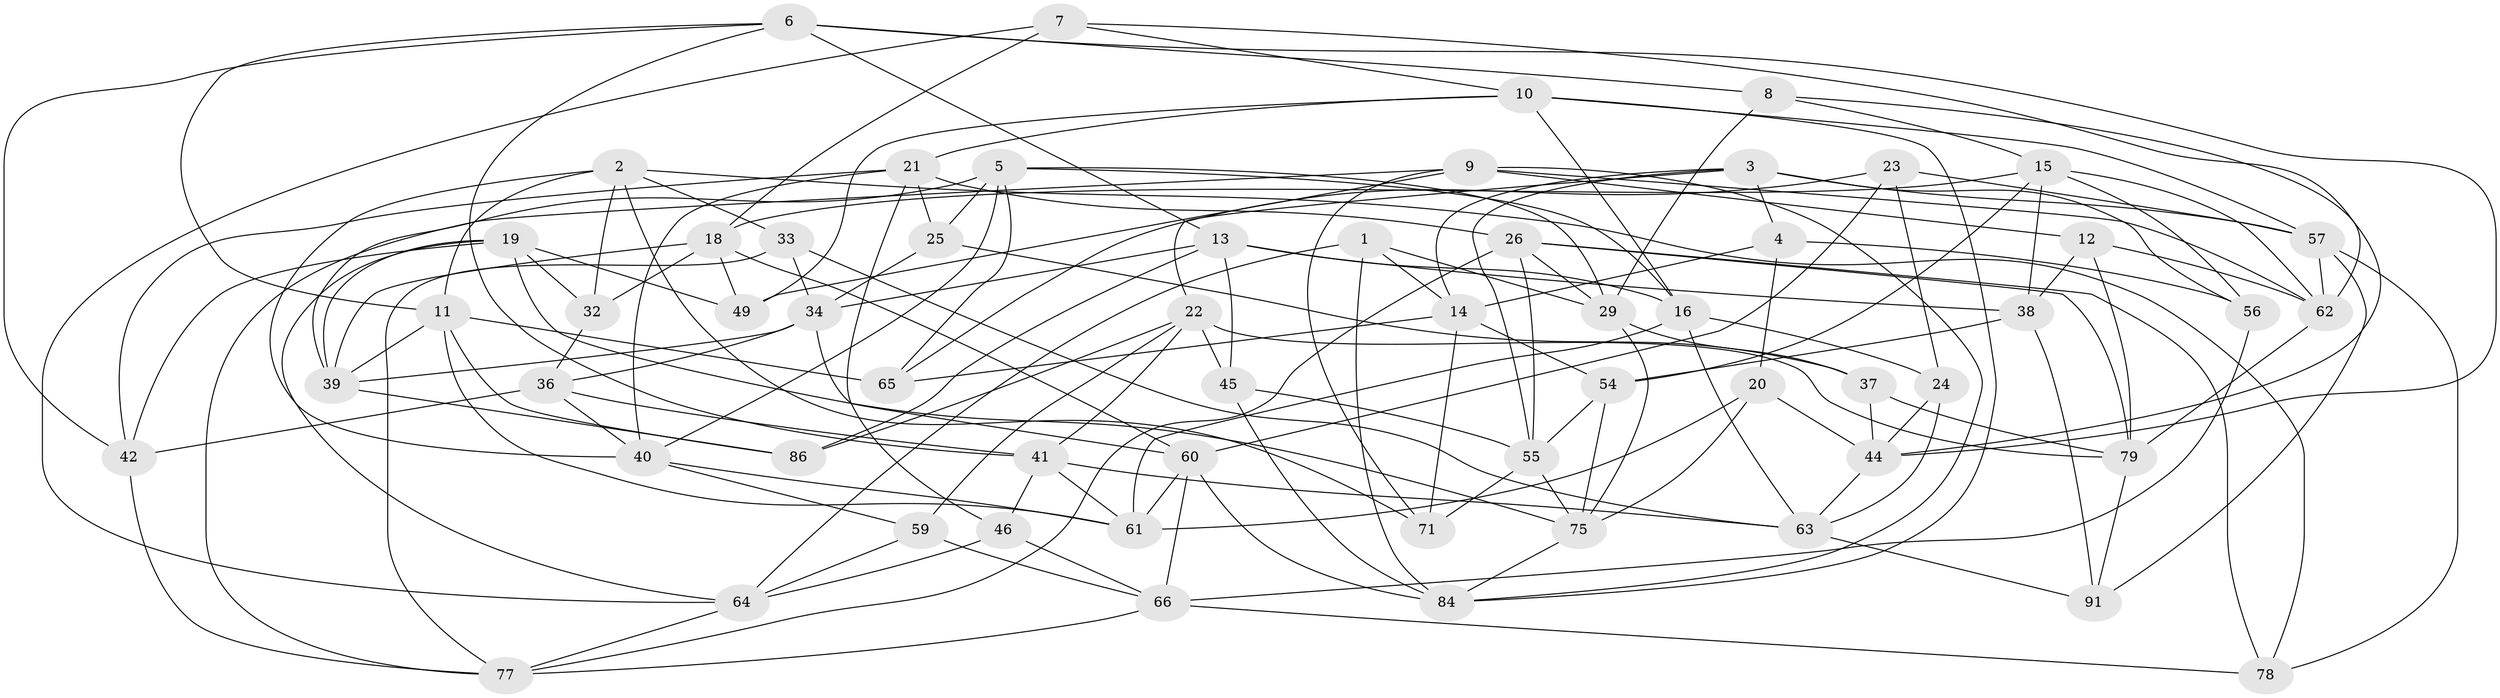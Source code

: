 // Generated by graph-tools (version 1.1) at 2025/24/03/03/25 07:24:30]
// undirected, 60 vertices, 156 edges
graph export_dot {
graph [start="1"]
  node [color=gray90,style=filled];
  1;
  2 [super="+95"];
  3 [super="+80"];
  4;
  5 [super="+27"];
  6 [super="+30"];
  7;
  8;
  9 [super="+73"];
  10 [super="+28"];
  11 [super="+76"];
  12;
  13 [super="+43"];
  14 [super="+17"];
  15 [super="+58"];
  16 [super="+50"];
  18 [super="+51"];
  19 [super="+31"];
  20;
  21 [super="+97"];
  22 [super="+69"];
  23;
  24;
  25;
  26 [super="+53"];
  29 [super="+35"];
  32;
  33;
  34 [super="+47"];
  36 [super="+52"];
  37;
  38 [super="+70"];
  39 [super="+48"];
  40 [super="+72"];
  41 [super="+81"];
  42 [super="+90"];
  44 [super="+87"];
  45;
  46;
  49;
  54 [super="+96"];
  55 [super="+67"];
  56;
  57 [super="+98"];
  59;
  60 [super="+88"];
  61 [super="+93"];
  62 [super="+68"];
  63 [super="+82"];
  64 [super="+94"];
  65;
  66 [super="+74"];
  71;
  75 [super="+83"];
  77 [super="+89"];
  78;
  79 [super="+85"];
  84 [super="+92"];
  86;
  91;
  1 -- 64;
  1 -- 84;
  1 -- 14;
  1 -- 29;
  2 -- 33;
  2 -- 71;
  2 -- 40;
  2 -- 32;
  2 -- 11;
  2 -- 78;
  3 -- 55;
  3 -- 4;
  3 -- 56;
  3 -- 57;
  3 -- 14;
  3 -- 22;
  4 -- 14;
  4 -- 20;
  4 -- 56;
  5 -- 29;
  5 -- 25;
  5 -- 40;
  5 -- 16;
  5 -- 65;
  5 -- 39;
  6 -- 44;
  6 -- 11;
  6 -- 42;
  6 -- 8;
  6 -- 41;
  6 -- 13;
  7 -- 64;
  7 -- 18;
  7 -- 62;
  7 -- 10;
  8 -- 15;
  8 -- 44;
  8 -- 29;
  9 -- 12;
  9 -- 71;
  9 -- 49;
  9 -- 84;
  9 -- 77;
  9 -- 62;
  10 -- 49;
  10 -- 21;
  10 -- 16;
  10 -- 57;
  10 -- 84;
  11 -- 65;
  11 -- 61;
  11 -- 86;
  11 -- 39;
  12 -- 38;
  12 -- 62;
  12 -- 79;
  13 -- 38;
  13 -- 45;
  13 -- 86;
  13 -- 34;
  13 -- 16;
  14 -- 54;
  14 -- 65;
  14 -- 71;
  15 -- 56;
  15 -- 38;
  15 -- 62;
  15 -- 18;
  15 -- 54;
  16 -- 63;
  16 -- 24;
  16 -- 61;
  18 -- 49;
  18 -- 39;
  18 -- 32;
  18 -- 60;
  19 -- 32;
  19 -- 64;
  19 -- 49;
  19 -- 75;
  19 -- 42;
  19 -- 39;
  20 -- 61;
  20 -- 44;
  20 -- 75;
  21 -- 25;
  21 -- 46;
  21 -- 40;
  21 -- 26;
  21 -- 42;
  22 -- 79;
  22 -- 59;
  22 -- 86;
  22 -- 45;
  22 -- 41;
  23 -- 65;
  23 -- 24;
  23 -- 57;
  23 -- 60;
  24 -- 63;
  24 -- 44;
  25 -- 37;
  25 -- 34;
  26 -- 29;
  26 -- 55;
  26 -- 77;
  26 -- 78;
  26 -- 79;
  29 -- 75;
  29 -- 37;
  32 -- 36;
  33 -- 63;
  33 -- 77;
  33 -- 34;
  34 -- 36;
  34 -- 60;
  34 -- 39;
  36 -- 42 [weight=2];
  36 -- 40;
  36 -- 41;
  37 -- 44;
  37 -- 79;
  38 -- 91;
  38 -- 54 [weight=2];
  39 -- 86;
  40 -- 59;
  40 -- 61;
  41 -- 46;
  41 -- 63;
  41 -- 61;
  42 -- 77;
  44 -- 63;
  45 -- 55;
  45 -- 84;
  46 -- 66;
  46 -- 64;
  54 -- 55;
  54 -- 75;
  55 -- 71;
  55 -- 75;
  56 -- 66;
  57 -- 62;
  57 -- 91;
  57 -- 78;
  59 -- 64;
  59 -- 66;
  60 -- 84;
  60 -- 61;
  60 -- 66;
  62 -- 79;
  63 -- 91;
  64 -- 77;
  66 -- 77;
  66 -- 78;
  75 -- 84;
  79 -- 91;
}
